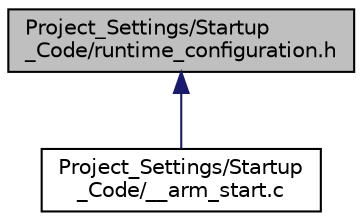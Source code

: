 digraph "Project_Settings/Startup_Code/runtime_configuration.h"
{
  edge [fontname="Helvetica",fontsize="10",labelfontname="Helvetica",labelfontsize="10"];
  node [fontname="Helvetica",fontsize="10",shape=record];
  Node1 [label="Project_Settings/Startup\l_Code/runtime_configuration.h",height=0.2,width=0.4,color="black", fillcolor="grey75", style="filled", fontcolor="black"];
  Node1 -> Node2 [dir="back",color="midnightblue",fontsize="10",style="solid",fontname="Helvetica"];
  Node2 [label="Project_Settings/Startup\l_Code/__arm_start.c",height=0.2,width=0.4,color="black", fillcolor="white", style="filled",URL="$____arm__start_8c.html"];
}
